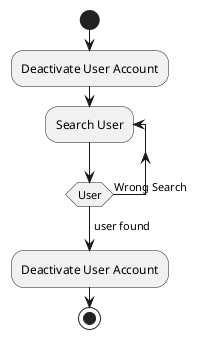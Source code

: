 @startuml
start
:Deactivate User Account;
repeat :Search User;
repeat while (User) is (Wrong Search)
-> user found;
:Deactivate User Account;
stop

@enduml
